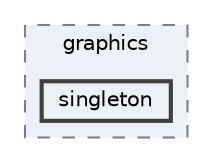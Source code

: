 digraph "src/main/java/com/example/graphics/singleton"
{
 // LATEX_PDF_SIZE
  bgcolor="transparent";
  edge [fontname=Helvetica,fontsize=10,labelfontname=Helvetica,labelfontsize=10];
  node [fontname=Helvetica,fontsize=10,shape=box,height=0.2,width=0.4];
  compound=true
  subgraph clusterdir_75119c159baf1587d53ba54cb0939641 {
    graph [ bgcolor="#edf0f7", pencolor="grey50", label="graphics", fontname=Helvetica,fontsize=10 style="filled,dashed", URL="dir_75119c159baf1587d53ba54cb0939641.html",tooltip=""]
  dir_91ba9618c01f3027ec4ede8fbd7d3bef [label="singleton", fillcolor="#edf0f7", color="grey25", style="filled,bold", URL="dir_91ba9618c01f3027ec4ede8fbd7d3bef.html",tooltip=""];
  }
}
